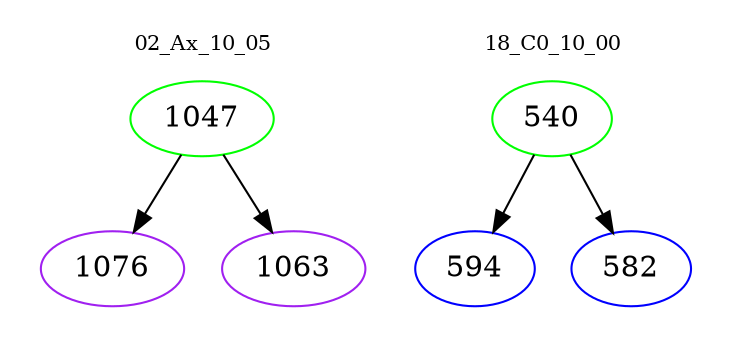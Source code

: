 digraph{
subgraph cluster_0 {
color = white
label = "02_Ax_10_05";
fontsize=10;
T0_1047 [label="1047", color="green"]
T0_1047 -> T0_1076 [color="black"]
T0_1076 [label="1076", color="purple"]
T0_1047 -> T0_1063 [color="black"]
T0_1063 [label="1063", color="purple"]
}
subgraph cluster_1 {
color = white
label = "18_C0_10_00";
fontsize=10;
T1_540 [label="540", color="green"]
T1_540 -> T1_594 [color="black"]
T1_594 [label="594", color="blue"]
T1_540 -> T1_582 [color="black"]
T1_582 [label="582", color="blue"]
}
}
